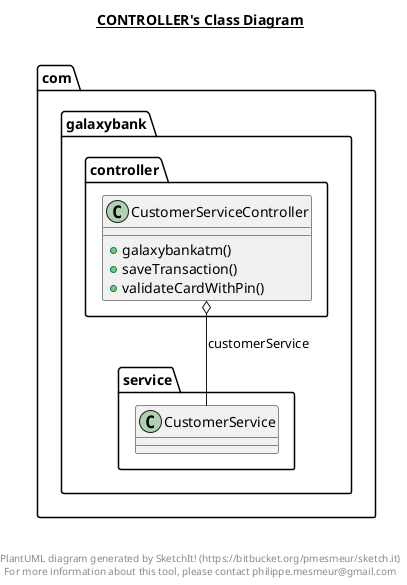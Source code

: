 @startuml

title __CONTROLLER's Class Diagram__\n

  namespace com.galaxybank {
    namespace controller {
      class com.galaxybank.controller.CustomerServiceController {
          + galaxybankatm()
          + saveTransaction()
          + validateCardWithPin()
      }
    }
  }
  

  com.galaxybank.controller.CustomerServiceController o-- com.galaxybank.service.CustomerService : customerService


right footer


PlantUML diagram generated by SketchIt! (https://bitbucket.org/pmesmeur/sketch.it)
For more information about this tool, please contact philippe.mesmeur@gmail.com
endfooter

@enduml
